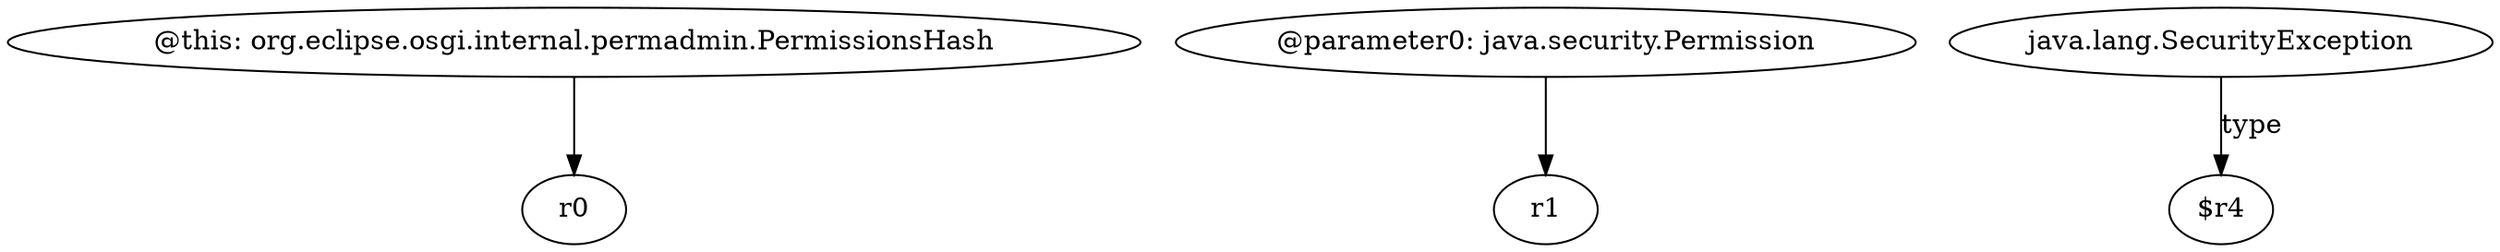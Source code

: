 digraph g {
0[label="@this: org.eclipse.osgi.internal.permadmin.PermissionsHash"]
1[label="r0"]
0->1[label=""]
2[label="@parameter0: java.security.Permission"]
3[label="r1"]
2->3[label=""]
4[label="java.lang.SecurityException"]
5[label="$r4"]
4->5[label="type"]
}
